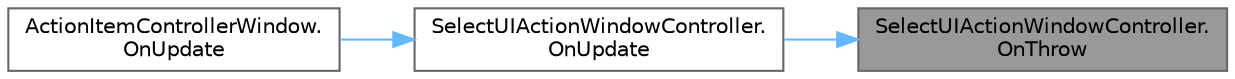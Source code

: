 digraph "SelectUIActionWindowController.OnThrow"
{
 // LATEX_PDF_SIZE
  bgcolor="transparent";
  edge [fontname=Helvetica,fontsize=10,labelfontname=Helvetica,labelfontsize=10];
  node [fontname=Helvetica,fontsize=10,shape=box,height=0.2,width=0.4];
  rankdir="RL";
  Node1 [id="Node000001",label="SelectUIActionWindowController.\lOnThrow",height=0.2,width=0.4,color="gray40", fillcolor="grey60", style="filled", fontcolor="black",tooltip=" "];
  Node1 -> Node2 [id="edge3_Node000001_Node000002",dir="back",color="steelblue1",style="solid",tooltip=" "];
  Node2 [id="Node000002",label="SelectUIActionWindowController.\lOnUpdate",height=0.2,width=0.4,color="grey40", fillcolor="white", style="filled",URL="$class_select_u_i_action_window_controller.html#a9c761bbf204d0273a0be302937a67e7b",tooltip=" "];
  Node2 -> Node3 [id="edge4_Node000002_Node000003",dir="back",color="steelblue1",style="solid",tooltip=" "];
  Node3 [id="Node000003",label="ActionItemControllerWindow.\lOnUpdate",height=0.2,width=0.4,color="grey40", fillcolor="white", style="filled",URL="$class_action_item_controller_window.html#a078236b0b5494f9818cf02a345a4607b",tooltip=" "];
}
